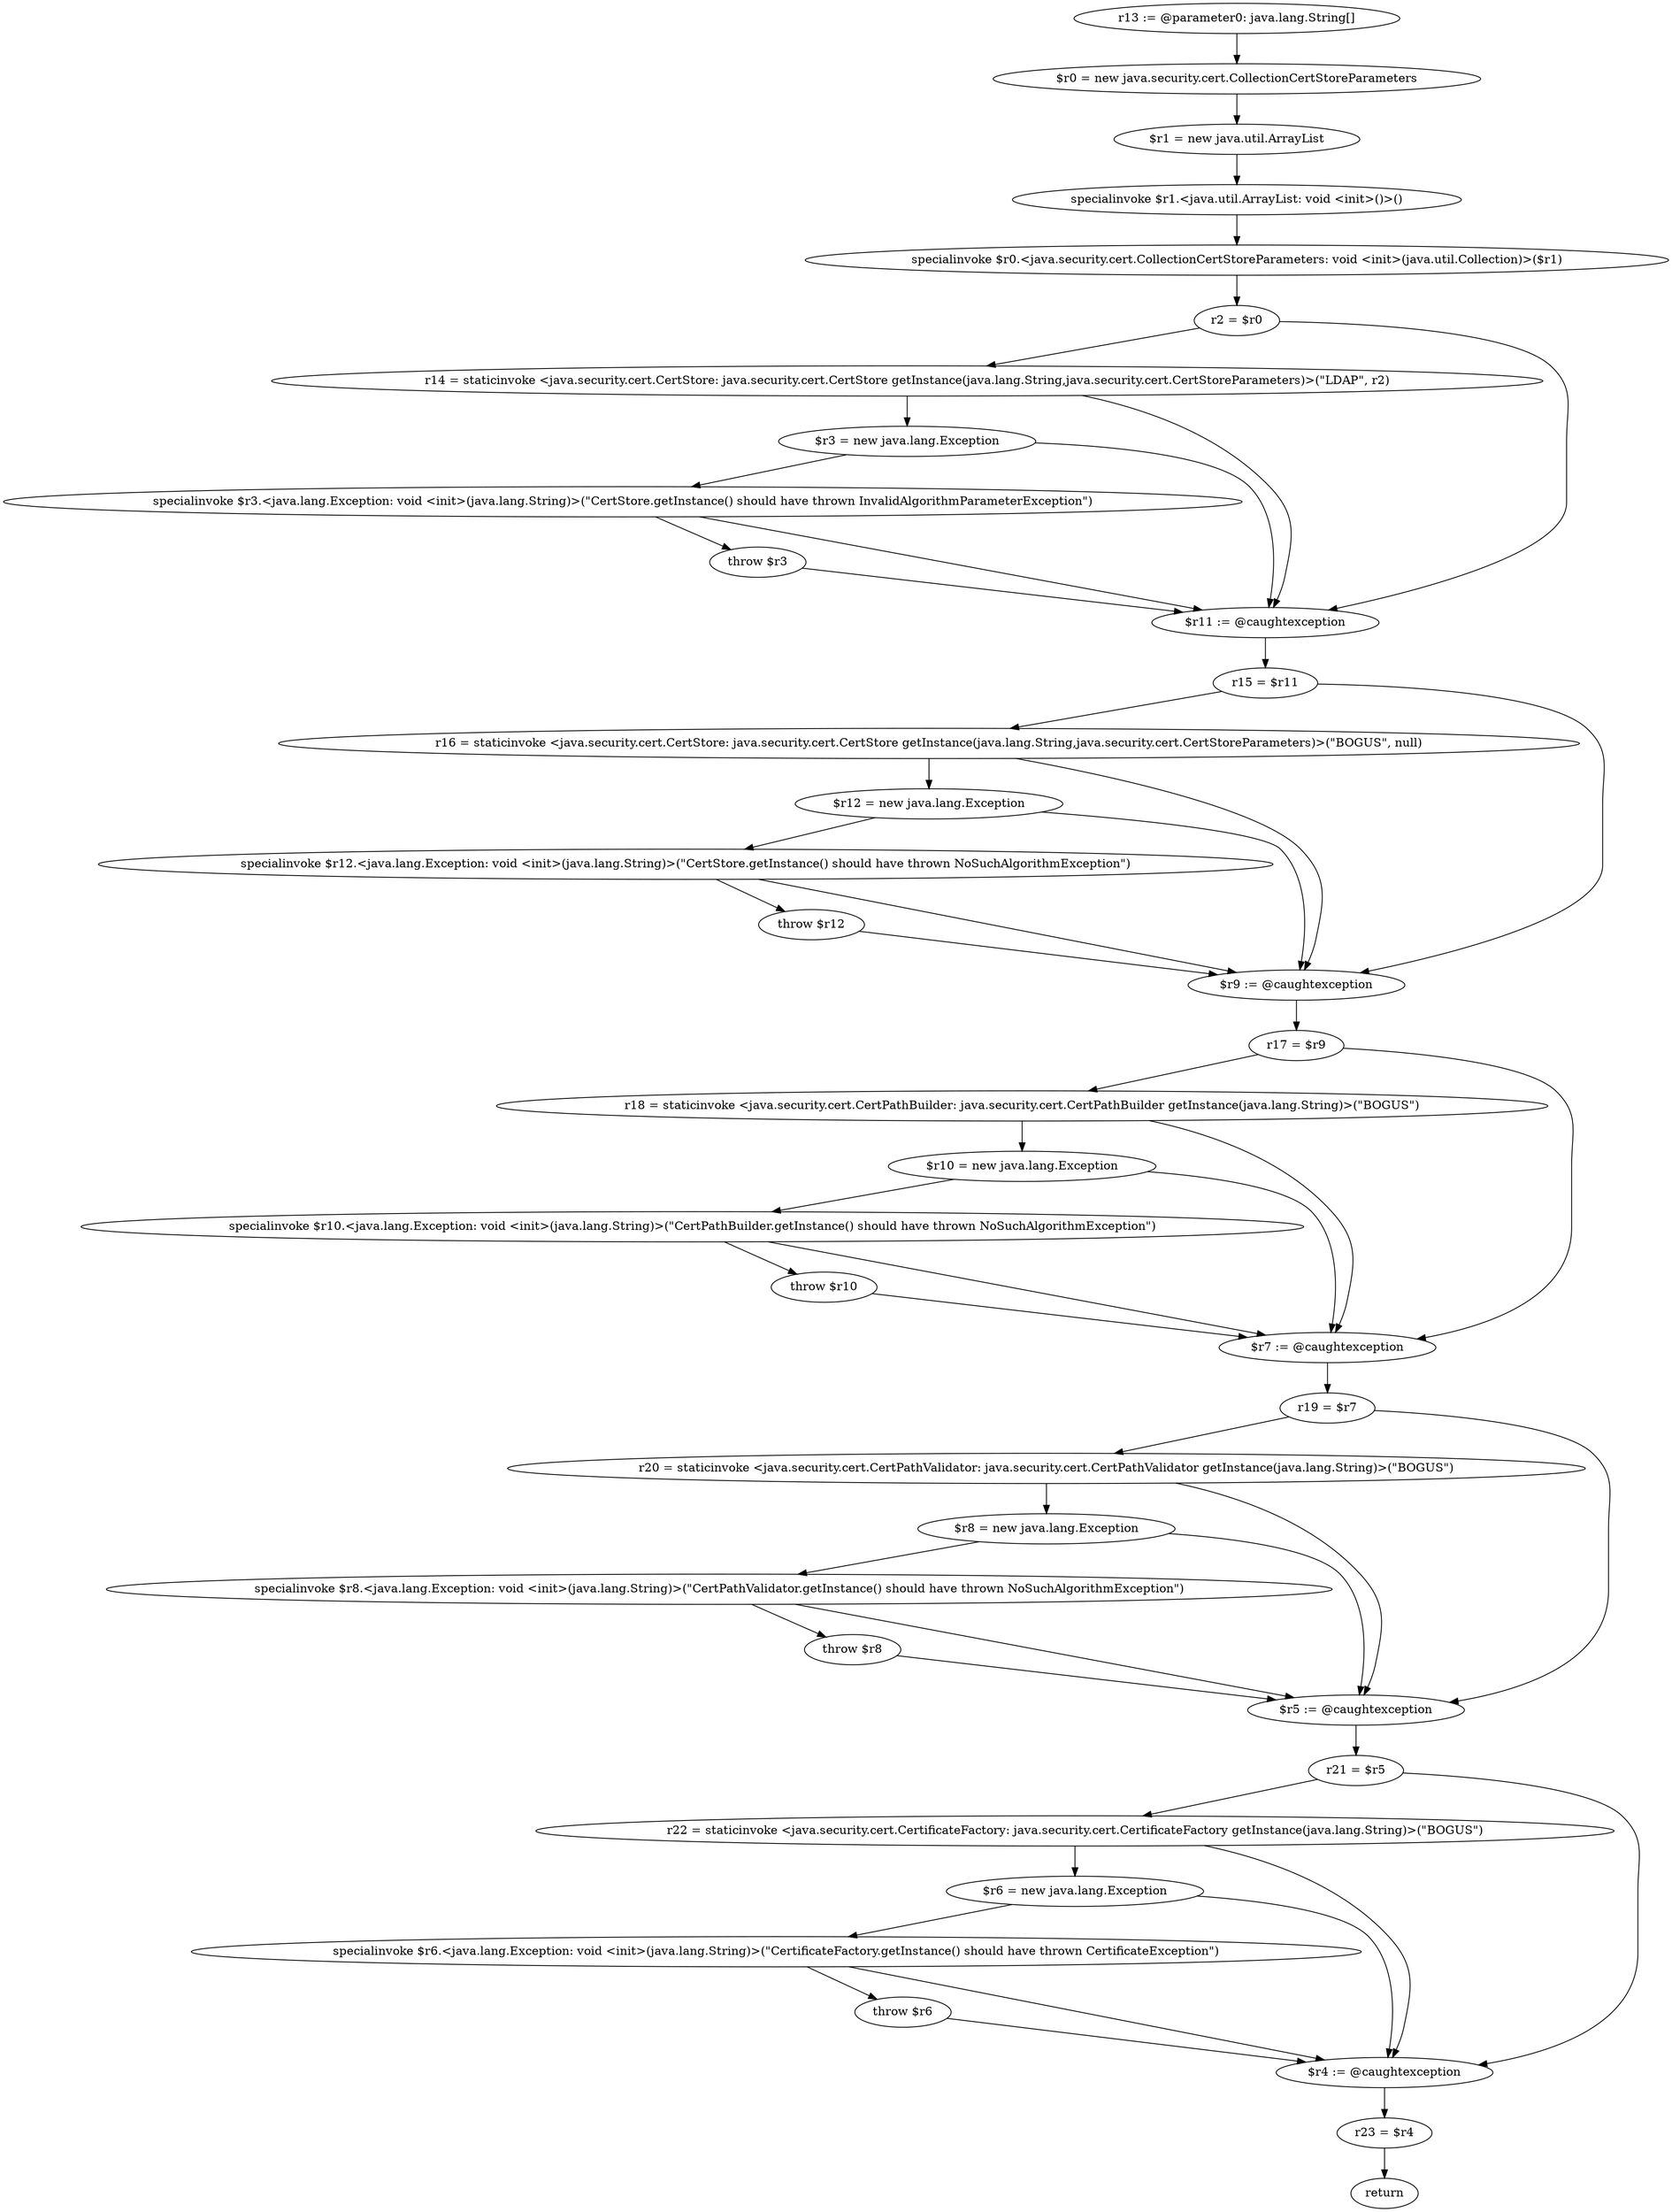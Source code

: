 digraph "unitGraph" {
    "r13 := @parameter0: java.lang.String[]"
    "$r0 = new java.security.cert.CollectionCertStoreParameters"
    "$r1 = new java.util.ArrayList"
    "specialinvoke $r1.<java.util.ArrayList: void <init>()>()"
    "specialinvoke $r0.<java.security.cert.CollectionCertStoreParameters: void <init>(java.util.Collection)>($r1)"
    "r2 = $r0"
    "r14 = staticinvoke <java.security.cert.CertStore: java.security.cert.CertStore getInstance(java.lang.String,java.security.cert.CertStoreParameters)>(\"LDAP\", r2)"
    "$r3 = new java.lang.Exception"
    "specialinvoke $r3.<java.lang.Exception: void <init>(java.lang.String)>(\"CertStore.getInstance() should have thrown InvalidAlgorithmParameterException\")"
    "throw $r3"
    "$r11 := @caughtexception"
    "r15 = $r11"
    "r16 = staticinvoke <java.security.cert.CertStore: java.security.cert.CertStore getInstance(java.lang.String,java.security.cert.CertStoreParameters)>(\"BOGUS\", null)"
    "$r12 = new java.lang.Exception"
    "specialinvoke $r12.<java.lang.Exception: void <init>(java.lang.String)>(\"CertStore.getInstance() should have thrown NoSuchAlgorithmException\")"
    "throw $r12"
    "$r9 := @caughtexception"
    "r17 = $r9"
    "r18 = staticinvoke <java.security.cert.CertPathBuilder: java.security.cert.CertPathBuilder getInstance(java.lang.String)>(\"BOGUS\")"
    "$r10 = new java.lang.Exception"
    "specialinvoke $r10.<java.lang.Exception: void <init>(java.lang.String)>(\"CertPathBuilder.getInstance() should have thrown NoSuchAlgorithmException\")"
    "throw $r10"
    "$r7 := @caughtexception"
    "r19 = $r7"
    "r20 = staticinvoke <java.security.cert.CertPathValidator: java.security.cert.CertPathValidator getInstance(java.lang.String)>(\"BOGUS\")"
    "$r8 = new java.lang.Exception"
    "specialinvoke $r8.<java.lang.Exception: void <init>(java.lang.String)>(\"CertPathValidator.getInstance() should have thrown NoSuchAlgorithmException\")"
    "throw $r8"
    "$r5 := @caughtexception"
    "r21 = $r5"
    "r22 = staticinvoke <java.security.cert.CertificateFactory: java.security.cert.CertificateFactory getInstance(java.lang.String)>(\"BOGUS\")"
    "$r6 = new java.lang.Exception"
    "specialinvoke $r6.<java.lang.Exception: void <init>(java.lang.String)>(\"CertificateFactory.getInstance() should have thrown CertificateException\")"
    "throw $r6"
    "$r4 := @caughtexception"
    "r23 = $r4"
    "return"
    "r13 := @parameter0: java.lang.String[]"->"$r0 = new java.security.cert.CollectionCertStoreParameters";
    "$r0 = new java.security.cert.CollectionCertStoreParameters"->"$r1 = new java.util.ArrayList";
    "$r1 = new java.util.ArrayList"->"specialinvoke $r1.<java.util.ArrayList: void <init>()>()";
    "specialinvoke $r1.<java.util.ArrayList: void <init>()>()"->"specialinvoke $r0.<java.security.cert.CollectionCertStoreParameters: void <init>(java.util.Collection)>($r1)";
    "specialinvoke $r0.<java.security.cert.CollectionCertStoreParameters: void <init>(java.util.Collection)>($r1)"->"r2 = $r0";
    "r2 = $r0"->"r14 = staticinvoke <java.security.cert.CertStore: java.security.cert.CertStore getInstance(java.lang.String,java.security.cert.CertStoreParameters)>(\"LDAP\", r2)";
    "r2 = $r0"->"$r11 := @caughtexception";
    "r14 = staticinvoke <java.security.cert.CertStore: java.security.cert.CertStore getInstance(java.lang.String,java.security.cert.CertStoreParameters)>(\"LDAP\", r2)"->"$r3 = new java.lang.Exception";
    "r14 = staticinvoke <java.security.cert.CertStore: java.security.cert.CertStore getInstance(java.lang.String,java.security.cert.CertStoreParameters)>(\"LDAP\", r2)"->"$r11 := @caughtexception";
    "$r3 = new java.lang.Exception"->"specialinvoke $r3.<java.lang.Exception: void <init>(java.lang.String)>(\"CertStore.getInstance() should have thrown InvalidAlgorithmParameterException\")";
    "$r3 = new java.lang.Exception"->"$r11 := @caughtexception";
    "specialinvoke $r3.<java.lang.Exception: void <init>(java.lang.String)>(\"CertStore.getInstance() should have thrown InvalidAlgorithmParameterException\")"->"throw $r3";
    "specialinvoke $r3.<java.lang.Exception: void <init>(java.lang.String)>(\"CertStore.getInstance() should have thrown InvalidAlgorithmParameterException\")"->"$r11 := @caughtexception";
    "throw $r3"->"$r11 := @caughtexception";
    "$r11 := @caughtexception"->"r15 = $r11";
    "r15 = $r11"->"r16 = staticinvoke <java.security.cert.CertStore: java.security.cert.CertStore getInstance(java.lang.String,java.security.cert.CertStoreParameters)>(\"BOGUS\", null)";
    "r15 = $r11"->"$r9 := @caughtexception";
    "r16 = staticinvoke <java.security.cert.CertStore: java.security.cert.CertStore getInstance(java.lang.String,java.security.cert.CertStoreParameters)>(\"BOGUS\", null)"->"$r12 = new java.lang.Exception";
    "r16 = staticinvoke <java.security.cert.CertStore: java.security.cert.CertStore getInstance(java.lang.String,java.security.cert.CertStoreParameters)>(\"BOGUS\", null)"->"$r9 := @caughtexception";
    "$r12 = new java.lang.Exception"->"specialinvoke $r12.<java.lang.Exception: void <init>(java.lang.String)>(\"CertStore.getInstance() should have thrown NoSuchAlgorithmException\")";
    "$r12 = new java.lang.Exception"->"$r9 := @caughtexception";
    "specialinvoke $r12.<java.lang.Exception: void <init>(java.lang.String)>(\"CertStore.getInstance() should have thrown NoSuchAlgorithmException\")"->"throw $r12";
    "specialinvoke $r12.<java.lang.Exception: void <init>(java.lang.String)>(\"CertStore.getInstance() should have thrown NoSuchAlgorithmException\")"->"$r9 := @caughtexception";
    "throw $r12"->"$r9 := @caughtexception";
    "$r9 := @caughtexception"->"r17 = $r9";
    "r17 = $r9"->"r18 = staticinvoke <java.security.cert.CertPathBuilder: java.security.cert.CertPathBuilder getInstance(java.lang.String)>(\"BOGUS\")";
    "r17 = $r9"->"$r7 := @caughtexception";
    "r18 = staticinvoke <java.security.cert.CertPathBuilder: java.security.cert.CertPathBuilder getInstance(java.lang.String)>(\"BOGUS\")"->"$r10 = new java.lang.Exception";
    "r18 = staticinvoke <java.security.cert.CertPathBuilder: java.security.cert.CertPathBuilder getInstance(java.lang.String)>(\"BOGUS\")"->"$r7 := @caughtexception";
    "$r10 = new java.lang.Exception"->"specialinvoke $r10.<java.lang.Exception: void <init>(java.lang.String)>(\"CertPathBuilder.getInstance() should have thrown NoSuchAlgorithmException\")";
    "$r10 = new java.lang.Exception"->"$r7 := @caughtexception";
    "specialinvoke $r10.<java.lang.Exception: void <init>(java.lang.String)>(\"CertPathBuilder.getInstance() should have thrown NoSuchAlgorithmException\")"->"throw $r10";
    "specialinvoke $r10.<java.lang.Exception: void <init>(java.lang.String)>(\"CertPathBuilder.getInstance() should have thrown NoSuchAlgorithmException\")"->"$r7 := @caughtexception";
    "throw $r10"->"$r7 := @caughtexception";
    "$r7 := @caughtexception"->"r19 = $r7";
    "r19 = $r7"->"r20 = staticinvoke <java.security.cert.CertPathValidator: java.security.cert.CertPathValidator getInstance(java.lang.String)>(\"BOGUS\")";
    "r19 = $r7"->"$r5 := @caughtexception";
    "r20 = staticinvoke <java.security.cert.CertPathValidator: java.security.cert.CertPathValidator getInstance(java.lang.String)>(\"BOGUS\")"->"$r8 = new java.lang.Exception";
    "r20 = staticinvoke <java.security.cert.CertPathValidator: java.security.cert.CertPathValidator getInstance(java.lang.String)>(\"BOGUS\")"->"$r5 := @caughtexception";
    "$r8 = new java.lang.Exception"->"specialinvoke $r8.<java.lang.Exception: void <init>(java.lang.String)>(\"CertPathValidator.getInstance() should have thrown NoSuchAlgorithmException\")";
    "$r8 = new java.lang.Exception"->"$r5 := @caughtexception";
    "specialinvoke $r8.<java.lang.Exception: void <init>(java.lang.String)>(\"CertPathValidator.getInstance() should have thrown NoSuchAlgorithmException\")"->"throw $r8";
    "specialinvoke $r8.<java.lang.Exception: void <init>(java.lang.String)>(\"CertPathValidator.getInstance() should have thrown NoSuchAlgorithmException\")"->"$r5 := @caughtexception";
    "throw $r8"->"$r5 := @caughtexception";
    "$r5 := @caughtexception"->"r21 = $r5";
    "r21 = $r5"->"r22 = staticinvoke <java.security.cert.CertificateFactory: java.security.cert.CertificateFactory getInstance(java.lang.String)>(\"BOGUS\")";
    "r21 = $r5"->"$r4 := @caughtexception";
    "r22 = staticinvoke <java.security.cert.CertificateFactory: java.security.cert.CertificateFactory getInstance(java.lang.String)>(\"BOGUS\")"->"$r6 = new java.lang.Exception";
    "r22 = staticinvoke <java.security.cert.CertificateFactory: java.security.cert.CertificateFactory getInstance(java.lang.String)>(\"BOGUS\")"->"$r4 := @caughtexception";
    "$r6 = new java.lang.Exception"->"specialinvoke $r6.<java.lang.Exception: void <init>(java.lang.String)>(\"CertificateFactory.getInstance() should have thrown CertificateException\")";
    "$r6 = new java.lang.Exception"->"$r4 := @caughtexception";
    "specialinvoke $r6.<java.lang.Exception: void <init>(java.lang.String)>(\"CertificateFactory.getInstance() should have thrown CertificateException\")"->"throw $r6";
    "specialinvoke $r6.<java.lang.Exception: void <init>(java.lang.String)>(\"CertificateFactory.getInstance() should have thrown CertificateException\")"->"$r4 := @caughtexception";
    "throw $r6"->"$r4 := @caughtexception";
    "$r4 := @caughtexception"->"r23 = $r4";
    "r23 = $r4"->"return";
}
